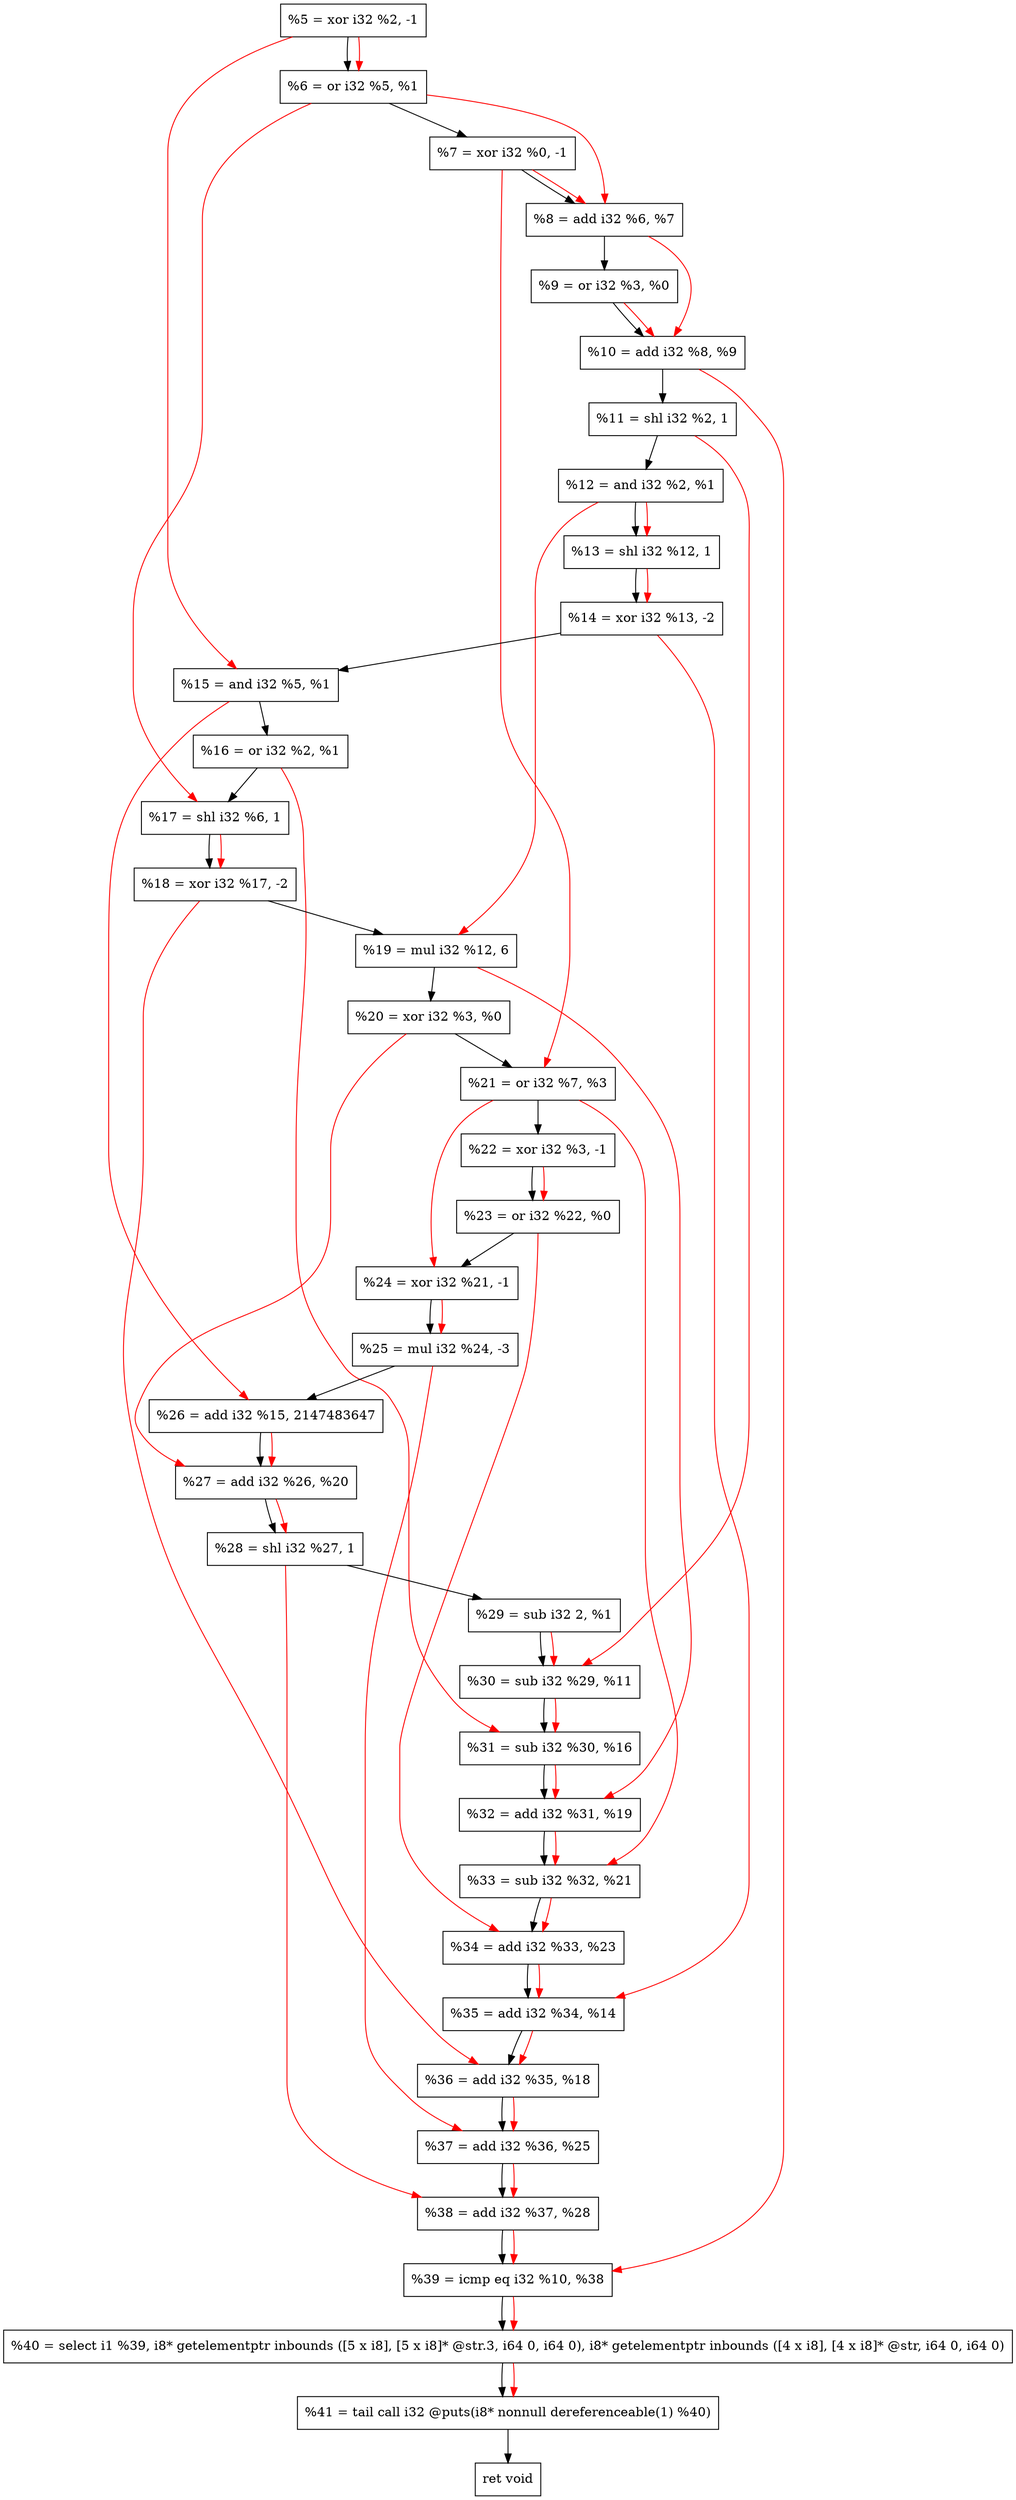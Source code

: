 digraph "DFG for'crackme' function" {
	Node0xc1d030[shape=record, label="  %5 = xor i32 %2, -1"];
	Node0xc1d0a0[shape=record, label="  %6 = or i32 %5, %1"];
	Node0xc1d110[shape=record, label="  %7 = xor i32 %0, -1"];
	Node0xc1d180[shape=record, label="  %8 = add i32 %6, %7"];
	Node0xc1d1f0[shape=record, label="  %9 = or i32 %3, %0"];
	Node0xc1d260[shape=record, label="  %10 = add i32 %8, %9"];
	Node0xc1d300[shape=record, label="  %11 = shl i32 %2, 1"];
	Node0xc1d370[shape=record, label="  %12 = and i32 %2, %1"];
	Node0xc1d3e0[shape=record, label="  %13 = shl i32 %12, 1"];
	Node0xc1d480[shape=record, label="  %14 = xor i32 %13, -2"];
	Node0xc1d4f0[shape=record, label="  %15 = and i32 %5, %1"];
	Node0xc1d560[shape=record, label="  %16 = or i32 %2, %1"];
	Node0xc1d5d0[shape=record, label="  %17 = shl i32 %6, 1"];
	Node0xc1d640[shape=record, label="  %18 = xor i32 %17, -2"];
	Node0xc1d6e0[shape=record, label="  %19 = mul i32 %12, 6"];
	Node0xc1d750[shape=record, label="  %20 = xor i32 %3, %0"];
	Node0xc1d7c0[shape=record, label="  %21 = or i32 %7, %3"];
	Node0xc1d830[shape=record, label="  %22 = xor i32 %3, -1"];
	Node0xc1d8a0[shape=record, label="  %23 = or i32 %22, %0"];
	Node0xc1d910[shape=record, label="  %24 = xor i32 %21, -1"];
	Node0xc1d9b0[shape=record, label="  %25 = mul i32 %24, -3"];
	Node0xc1da50[shape=record, label="  %26 = add i32 %15, 2147483647"];
	Node0xc1dac0[shape=record, label="  %27 = add i32 %26, %20"];
	Node0xc1db30[shape=record, label="  %28 = shl i32 %27, 1"];
	Node0xc1dbd0[shape=record, label="  %29 = sub i32 2, %1"];
	Node0xc1dc40[shape=record, label="  %30 = sub i32 %29, %11"];
	Node0xc1dcb0[shape=record, label="  %31 = sub i32 %30, %16"];
	Node0xc1dd20[shape=record, label="  %32 = add i32 %31, %19"];
	Node0xc1dfa0[shape=record, label="  %33 = sub i32 %32, %21"];
	Node0xc1e010[shape=record, label="  %34 = add i32 %33, %23"];
	Node0xc1e080[shape=record, label="  %35 = add i32 %34, %14"];
	Node0xc1e0f0[shape=record, label="  %36 = add i32 %35, %18"];
	Node0xc1e160[shape=record, label="  %37 = add i32 %36, %25"];
	Node0xc1e1d0[shape=record, label="  %38 = add i32 %37, %28"];
	Node0xc1e240[shape=record, label="  %39 = icmp eq i32 %10, %38"];
	Node0xbbd268[shape=record, label="  %40 = select i1 %39, i8* getelementptr inbounds ([5 x i8], [5 x i8]* @str.3, i64 0, i64 0), i8* getelementptr inbounds ([4 x i8], [4 x i8]* @str, i64 0, i64 0)"];
	Node0xc1e6e0[shape=record, label="  %41 = tail call i32 @puts(i8* nonnull dereferenceable(1) %40)"];
	Node0xc1e730[shape=record, label="  ret void"];
	Node0xc1d030 -> Node0xc1d0a0;
	Node0xc1d0a0 -> Node0xc1d110;
	Node0xc1d110 -> Node0xc1d180;
	Node0xc1d180 -> Node0xc1d1f0;
	Node0xc1d1f0 -> Node0xc1d260;
	Node0xc1d260 -> Node0xc1d300;
	Node0xc1d300 -> Node0xc1d370;
	Node0xc1d370 -> Node0xc1d3e0;
	Node0xc1d3e0 -> Node0xc1d480;
	Node0xc1d480 -> Node0xc1d4f0;
	Node0xc1d4f0 -> Node0xc1d560;
	Node0xc1d560 -> Node0xc1d5d0;
	Node0xc1d5d0 -> Node0xc1d640;
	Node0xc1d640 -> Node0xc1d6e0;
	Node0xc1d6e0 -> Node0xc1d750;
	Node0xc1d750 -> Node0xc1d7c0;
	Node0xc1d7c0 -> Node0xc1d830;
	Node0xc1d830 -> Node0xc1d8a0;
	Node0xc1d8a0 -> Node0xc1d910;
	Node0xc1d910 -> Node0xc1d9b0;
	Node0xc1d9b0 -> Node0xc1da50;
	Node0xc1da50 -> Node0xc1dac0;
	Node0xc1dac0 -> Node0xc1db30;
	Node0xc1db30 -> Node0xc1dbd0;
	Node0xc1dbd0 -> Node0xc1dc40;
	Node0xc1dc40 -> Node0xc1dcb0;
	Node0xc1dcb0 -> Node0xc1dd20;
	Node0xc1dd20 -> Node0xc1dfa0;
	Node0xc1dfa0 -> Node0xc1e010;
	Node0xc1e010 -> Node0xc1e080;
	Node0xc1e080 -> Node0xc1e0f0;
	Node0xc1e0f0 -> Node0xc1e160;
	Node0xc1e160 -> Node0xc1e1d0;
	Node0xc1e1d0 -> Node0xc1e240;
	Node0xc1e240 -> Node0xbbd268;
	Node0xbbd268 -> Node0xc1e6e0;
	Node0xc1e6e0 -> Node0xc1e730;
edge [color=red]
	Node0xc1d030 -> Node0xc1d0a0;
	Node0xc1d0a0 -> Node0xc1d180;
	Node0xc1d110 -> Node0xc1d180;
	Node0xc1d180 -> Node0xc1d260;
	Node0xc1d1f0 -> Node0xc1d260;
	Node0xc1d370 -> Node0xc1d3e0;
	Node0xc1d3e0 -> Node0xc1d480;
	Node0xc1d030 -> Node0xc1d4f0;
	Node0xc1d0a0 -> Node0xc1d5d0;
	Node0xc1d5d0 -> Node0xc1d640;
	Node0xc1d370 -> Node0xc1d6e0;
	Node0xc1d110 -> Node0xc1d7c0;
	Node0xc1d830 -> Node0xc1d8a0;
	Node0xc1d7c0 -> Node0xc1d910;
	Node0xc1d910 -> Node0xc1d9b0;
	Node0xc1d4f0 -> Node0xc1da50;
	Node0xc1da50 -> Node0xc1dac0;
	Node0xc1d750 -> Node0xc1dac0;
	Node0xc1dac0 -> Node0xc1db30;
	Node0xc1dbd0 -> Node0xc1dc40;
	Node0xc1d300 -> Node0xc1dc40;
	Node0xc1dc40 -> Node0xc1dcb0;
	Node0xc1d560 -> Node0xc1dcb0;
	Node0xc1dcb0 -> Node0xc1dd20;
	Node0xc1d6e0 -> Node0xc1dd20;
	Node0xc1dd20 -> Node0xc1dfa0;
	Node0xc1d7c0 -> Node0xc1dfa0;
	Node0xc1dfa0 -> Node0xc1e010;
	Node0xc1d8a0 -> Node0xc1e010;
	Node0xc1e010 -> Node0xc1e080;
	Node0xc1d480 -> Node0xc1e080;
	Node0xc1e080 -> Node0xc1e0f0;
	Node0xc1d640 -> Node0xc1e0f0;
	Node0xc1e0f0 -> Node0xc1e160;
	Node0xc1d9b0 -> Node0xc1e160;
	Node0xc1e160 -> Node0xc1e1d0;
	Node0xc1db30 -> Node0xc1e1d0;
	Node0xc1d260 -> Node0xc1e240;
	Node0xc1e1d0 -> Node0xc1e240;
	Node0xc1e240 -> Node0xbbd268;
	Node0xbbd268 -> Node0xc1e6e0;
}
